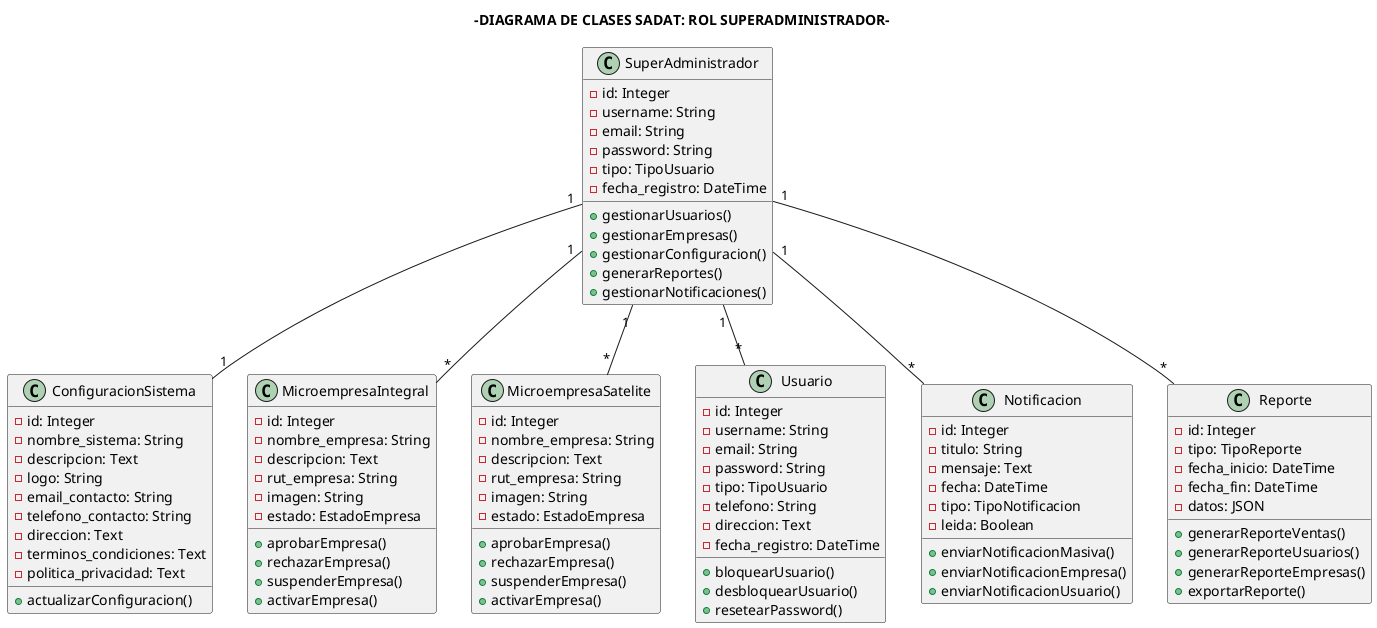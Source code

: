 @startuml
title -DIAGRAMA DE CLASES SADAT: ROL SUPERADMINISTRADOR-

class SuperAdministrador {
  -id: Integer
  -username: String
  -email: String
  -password: String
  -tipo: TipoUsuario
  -fecha_registro: DateTime
  +gestionarUsuarios()
  +gestionarEmpresas()
  +gestionarConfiguracion()
  +generarReportes()
  +gestionarNotificaciones()
}

class ConfiguracionSistema {
  -id: Integer
  -nombre_sistema: String
  -descripcion: Text
  -logo: String
  -email_contacto: String
  -telefono_contacto: String
  -direccion: Text
  -terminos_condiciones: Text
  -politica_privacidad: Text
  +actualizarConfiguracion()
}

class MicroempresaIntegral {
  -id: Integer
  -nombre_empresa: String
  -descripcion: Text
  -rut_empresa: String
  -imagen: String
  -estado: EstadoEmpresa
  +aprobarEmpresa()
  +rechazarEmpresa()
  +suspenderEmpresa()
  +activarEmpresa()
}

class MicroempresaSatelite {
  -id: Integer
  -nombre_empresa: String
  -descripcion: Text
  -rut_empresa: String
  -imagen: String
  -estado: EstadoEmpresa
  +aprobarEmpresa()
  +rechazarEmpresa()
  +suspenderEmpresa()
  +activarEmpresa()
}

class Usuario {
  -id: Integer
  -username: String
  -email: String
  -password: String
  -tipo: TipoUsuario
  -telefono: String
  -direccion: Text
  -fecha_registro: DateTime
  +bloquearUsuario()
  +desbloquearUsuario()
  +resetearPassword()
}

class Notificacion {
  -id: Integer
  -titulo: String
  -mensaje: Text
  -fecha: DateTime
  -tipo: TipoNotificacion
  -leida: Boolean
  +enviarNotificacionMasiva()
  +enviarNotificacionEmpresa()
  +enviarNotificacionUsuario()
}

class Reporte {
  -id: Integer
  -tipo: TipoReporte
  -fecha_inicio: DateTime
  -fecha_fin: DateTime
  -datos: JSON
  +generarReporteVentas()
  +generarReporteUsuarios()
  +generarReporteEmpresas()
  +exportarReporte()
}

SuperAdministrador "1" -- "1" ConfiguracionSistema
SuperAdministrador "1" -- "*" MicroempresaIntegral
SuperAdministrador "1" -- "*" MicroempresaSatelite
SuperAdministrador "1" -- "*" Usuario
SuperAdministrador "1" -- "*" Notificacion
SuperAdministrador "1" -- "*" Reporte

@enduml